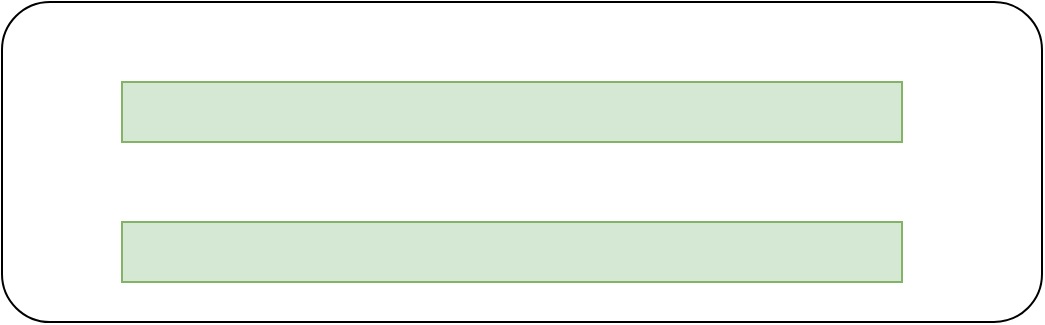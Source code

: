 <mxfile version="24.7.10">
  <diagram id="fexCzkFr1OwW2mKJlJo8" name="Página-1">
    <mxGraphModel dx="607" dy="317" grid="1" gridSize="10" guides="1" tooltips="1" connect="1" arrows="1" fold="1" page="1" pageScale="1" pageWidth="827" pageHeight="1169" math="0" shadow="0">
      <root>
        <mxCell id="0" />
        <mxCell id="1" parent="0" />
        <mxCell id="BYBEur09QZAwhgrX2h9p-1" value="" style="rounded=1;whiteSpace=wrap;html=1;" vertex="1" parent="1">
          <mxGeometry x="70" y="130" width="520" height="160" as="geometry" />
        </mxCell>
        <mxCell id="BYBEur09QZAwhgrX2h9p-6" value="" style="rounded=0;whiteSpace=wrap;html=1;fillColor=#d5e8d4;strokeColor=#82b366;" vertex="1" parent="1">
          <mxGeometry x="130" y="240" width="390" height="30" as="geometry" />
        </mxCell>
        <mxCell id="BYBEur09QZAwhgrX2h9p-11" value="" style="rounded=0;whiteSpace=wrap;html=1;fillColor=#d5e8d4;strokeColor=#82b366;" vertex="1" parent="1">
          <mxGeometry x="130" y="170" width="390" height="30" as="geometry" />
        </mxCell>
      </root>
    </mxGraphModel>
  </diagram>
</mxfile>
